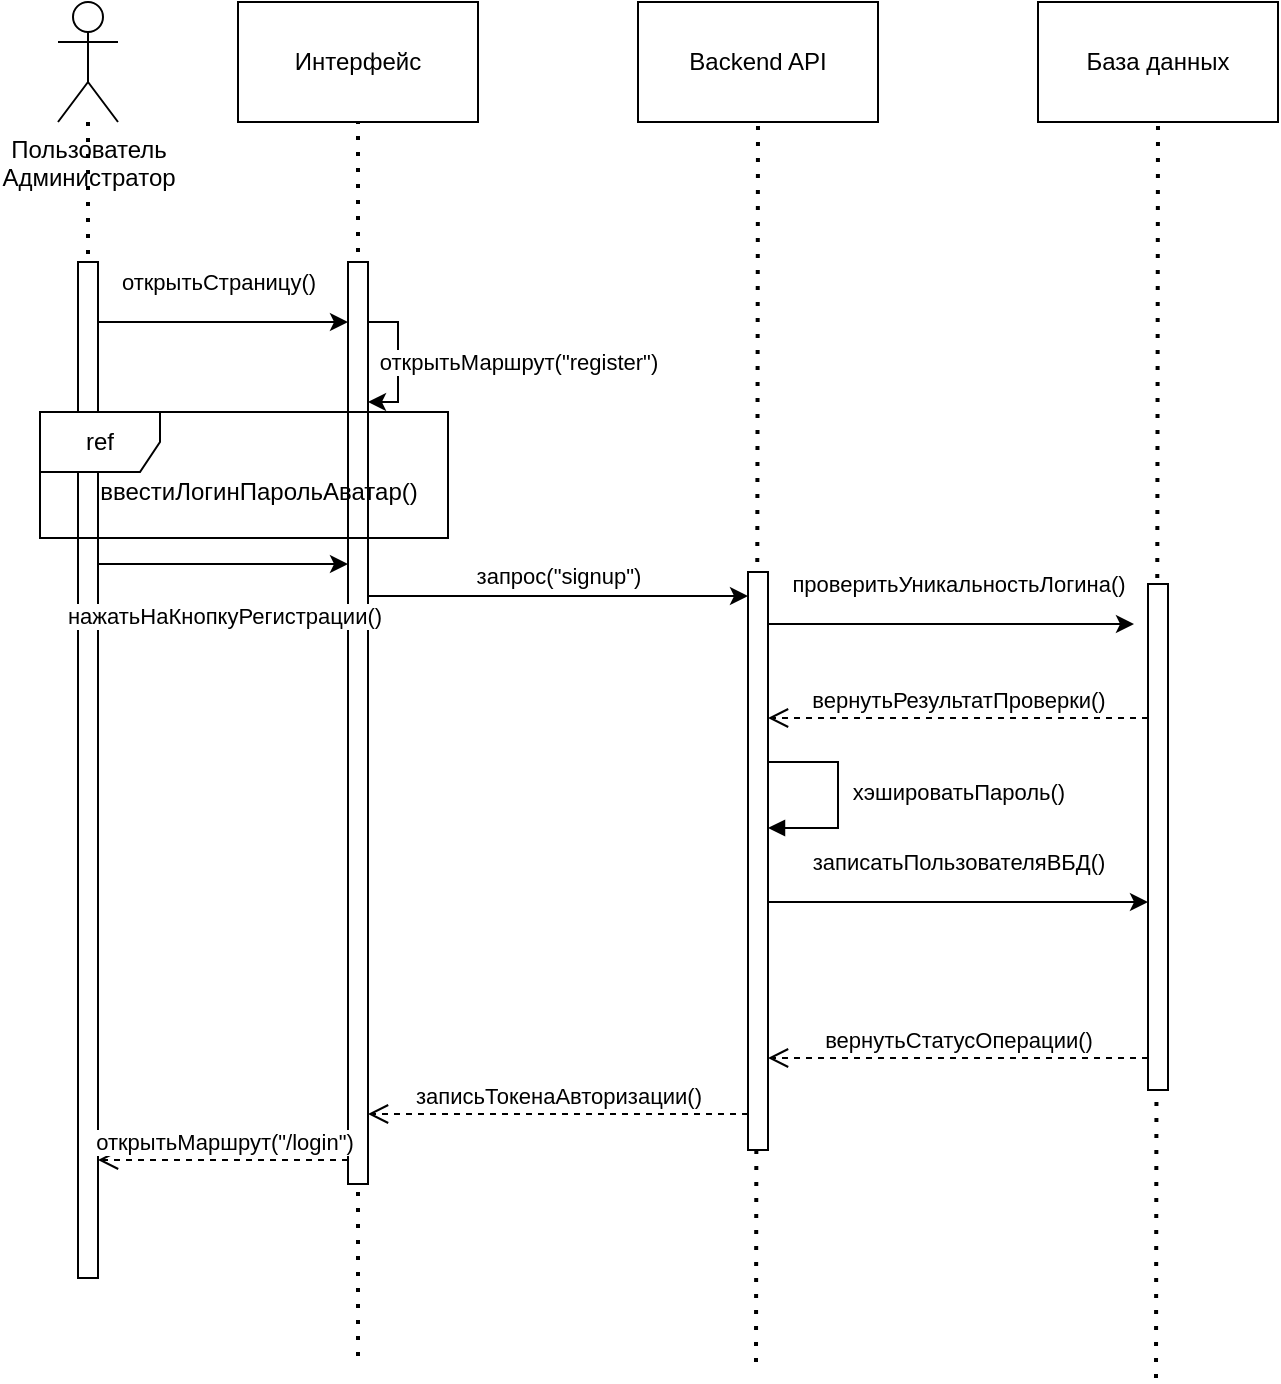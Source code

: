 <mxfile version="24.5.4" type="github">
  <diagram name="Page-1" id="R_paWh-pvcNFPVJQKlj_">
    <mxGraphModel dx="819" dy="446" grid="1" gridSize="10" guides="1" tooltips="1" connect="1" arrows="1" fold="1" page="1" pageScale="1" pageWidth="850" pageHeight="1100" math="0" shadow="0">
      <root>
        <mxCell id="0" />
        <mxCell id="1" parent="0" />
        <mxCell id="Tin-PEM5aFl88TxekTu5-1" value="" style="endArrow=none;dashed=1;html=1;dashPattern=1 3;strokeWidth=2;rounded=0;entryX=0.5;entryY=1;entryDx=0;entryDy=0;" parent="1" target="Tin-PEM5aFl88TxekTu5-5" edge="1">
          <mxGeometry width="50" height="50" relative="1" as="geometry">
            <mxPoint x="220" y="697" as="sourcePoint" />
            <mxPoint x="270" y="250" as="targetPoint" />
          </mxGeometry>
        </mxCell>
        <mxCell id="Tin-PEM5aFl88TxekTu5-2" value="" style="endArrow=none;dashed=1;html=1;dashPattern=1 3;strokeWidth=2;rounded=0;entryX=0.5;entryY=1;entryDx=0;entryDy=0;" parent="1" target="Tin-PEM5aFl88TxekTu5-8" edge="1">
          <mxGeometry width="50" height="50" relative="1" as="geometry">
            <mxPoint x="419" y="700" as="sourcePoint" />
            <mxPoint x="270" y="250" as="targetPoint" />
          </mxGeometry>
        </mxCell>
        <mxCell id="Tin-PEM5aFl88TxekTu5-3" value="" style="endArrow=none;dashed=1;html=1;dashPattern=1 3;strokeWidth=2;rounded=0;entryX=0.5;entryY=1;entryDx=0;entryDy=0;" parent="1" target="Tin-PEM5aFl88TxekTu5-10" edge="1">
          <mxGeometry width="50" height="50" relative="1" as="geometry">
            <mxPoint x="619" y="708" as="sourcePoint" />
            <mxPoint x="270" y="250" as="targetPoint" />
          </mxGeometry>
        </mxCell>
        <mxCell id="Tin-PEM5aFl88TxekTu5-4" value="&lt;div&gt;Пользователь&lt;/div&gt;&lt;div&gt;Администратор&lt;/div&gt;" style="shape=umlActor;verticalLabelPosition=bottom;verticalAlign=top;html=1;outlineConnect=0;align=center;horizontal=1;labelPosition=center;" parent="1" vertex="1">
          <mxGeometry x="70" y="20" width="30" height="60" as="geometry" />
        </mxCell>
        <mxCell id="Tin-PEM5aFl88TxekTu5-5" value="Интерфейс" style="rounded=0;whiteSpace=wrap;html=1;" parent="1" vertex="1">
          <mxGeometry x="160" y="20" width="120" height="60" as="geometry" />
        </mxCell>
        <mxCell id="Tin-PEM5aFl88TxekTu5-6" value="" style="html=1;points=[[0,0,0,0,5],[0,1,0,0,-5],[1,0,0,0,5],[1,1,0,0,-5]];perimeter=orthogonalPerimeter;outlineConnect=0;targetShapes=umlLifeline;portConstraint=eastwest;newEdgeStyle={&quot;curved&quot;:0,&quot;rounded&quot;:0};" parent="1" vertex="1">
          <mxGeometry x="80" y="150" width="10" height="508" as="geometry" />
        </mxCell>
        <mxCell id="Tin-PEM5aFl88TxekTu5-7" value="" style="html=1;points=[[0,0,0,0,5],[0,1,0,0,-5],[1,0,0,0,5],[1,1,0,0,-5]];perimeter=orthogonalPerimeter;outlineConnect=0;targetShapes=umlLifeline;portConstraint=eastwest;newEdgeStyle={&quot;curved&quot;:0,&quot;rounded&quot;:0};" parent="1" vertex="1">
          <mxGeometry x="215" y="150" width="10" height="461" as="geometry" />
        </mxCell>
        <mxCell id="Tin-PEM5aFl88TxekTu5-8" value="Backend API" style="rounded=0;whiteSpace=wrap;html=1;" parent="1" vertex="1">
          <mxGeometry x="360" y="20" width="120" height="60" as="geometry" />
        </mxCell>
        <mxCell id="Tin-PEM5aFl88TxekTu5-9" value="" style="html=1;points=[[0,0,0,0,5],[0,1,0,0,-5],[1,0,0,0,5],[1,1,0,0,-5]];perimeter=orthogonalPerimeter;outlineConnect=0;targetShapes=umlLifeline;portConstraint=eastwest;newEdgeStyle={&quot;curved&quot;:0,&quot;rounded&quot;:0};" parent="1" vertex="1">
          <mxGeometry x="415" y="305" width="10" height="289" as="geometry" />
        </mxCell>
        <mxCell id="Tin-PEM5aFl88TxekTu5-10" value="База данных" style="rounded=0;whiteSpace=wrap;html=1;" parent="1" vertex="1">
          <mxGeometry x="560" y="20" width="120" height="60" as="geometry" />
        </mxCell>
        <mxCell id="Tin-PEM5aFl88TxekTu5-11" value="" style="html=1;points=[[0,0,0,0,5],[0,1,0,0,-5],[1,0,0,0,5],[1,1,0,0,-5]];perimeter=orthogonalPerimeter;outlineConnect=0;targetShapes=umlLifeline;portConstraint=eastwest;newEdgeStyle={&quot;curved&quot;:0,&quot;rounded&quot;:0};" parent="1" vertex="1">
          <mxGeometry x="615" y="311" width="10" height="253" as="geometry" />
        </mxCell>
        <mxCell id="Tin-PEM5aFl88TxekTu5-12" value="" style="endArrow=classic;html=1;rounded=0;" parent="1" source="Tin-PEM5aFl88TxekTu5-6" target="Tin-PEM5aFl88TxekTu5-7" edge="1">
          <mxGeometry width="50" height="50" relative="1" as="geometry">
            <mxPoint x="230" y="280" as="sourcePoint" />
            <mxPoint x="210" y="230" as="targetPoint" />
            <Array as="points">
              <mxPoint x="160" y="180" />
            </Array>
          </mxGeometry>
        </mxCell>
        <mxCell id="Tin-PEM5aFl88TxekTu5-13" value="открытьСтраницу()" style="edgeLabel;html=1;align=center;verticalAlign=middle;resizable=0;points=[];" parent="Tin-PEM5aFl88TxekTu5-12" vertex="1" connectable="0">
          <mxGeometry x="-0.23" y="1" relative="1" as="geometry">
            <mxPoint x="12" y="-19" as="offset" />
          </mxGeometry>
        </mxCell>
        <mxCell id="Tin-PEM5aFl88TxekTu5-14" value="" style="endArrow=none;dashed=1;html=1;dashPattern=1 3;strokeWidth=2;rounded=0;" parent="1" source="Tin-PEM5aFl88TxekTu5-4" target="Tin-PEM5aFl88TxekTu5-6" edge="1">
          <mxGeometry width="50" height="50" relative="1" as="geometry">
            <mxPoint x="220" y="300" as="sourcePoint" />
            <mxPoint x="270" y="250" as="targetPoint" />
          </mxGeometry>
        </mxCell>
        <mxCell id="Tin-PEM5aFl88TxekTu5-15" value="" style="endArrow=classic;html=1;rounded=0;" parent="1" source="Tin-PEM5aFl88TxekTu5-7" target="Tin-PEM5aFl88TxekTu5-7" edge="1">
          <mxGeometry width="50" height="50" relative="1" as="geometry">
            <mxPoint x="220" y="300" as="sourcePoint" />
            <mxPoint x="270" y="250" as="targetPoint" />
            <Array as="points">
              <mxPoint x="240" y="180" />
              <mxPoint x="240" y="220" />
            </Array>
          </mxGeometry>
        </mxCell>
        <mxCell id="Tin-PEM5aFl88TxekTu5-16" value="открытьМаршрут(&quot;register&quot;)" style="edgeLabel;html=1;align=center;verticalAlign=middle;resizable=0;points=[];" parent="Tin-PEM5aFl88TxekTu5-15" vertex="1" connectable="0">
          <mxGeometry y="-2" relative="1" as="geometry">
            <mxPoint x="62" as="offset" />
          </mxGeometry>
        </mxCell>
        <mxCell id="Tin-PEM5aFl88TxekTu5-17" value="" style="endArrow=classic;html=1;rounded=0;" parent="1" source="Tin-PEM5aFl88TxekTu5-7" target="Tin-PEM5aFl88TxekTu5-9" edge="1">
          <mxGeometry width="50" height="50" relative="1" as="geometry">
            <mxPoint x="180" y="300" as="sourcePoint" />
            <mxPoint x="230" y="250" as="targetPoint" />
            <Array as="points">
              <mxPoint x="318" y="317" />
            </Array>
          </mxGeometry>
        </mxCell>
        <mxCell id="Tin-PEM5aFl88TxekTu5-18" value="запрос(&quot;signup&quot;)" style="edgeLabel;html=1;align=center;verticalAlign=middle;resizable=0;points=[];" parent="Tin-PEM5aFl88TxekTu5-17" vertex="1" connectable="0">
          <mxGeometry x="-0.17" y="-1" relative="1" as="geometry">
            <mxPoint x="16" y="-11" as="offset" />
          </mxGeometry>
        </mxCell>
        <mxCell id="Tin-PEM5aFl88TxekTu5-19" value="" style="html=1;align=left;spacingLeft=2;endArrow=block;rounded=0;edgeStyle=orthogonalEdgeStyle;curved=0;rounded=0;" parent="1" source="Tin-PEM5aFl88TxekTu5-9" target="Tin-PEM5aFl88TxekTu5-9" edge="1">
          <mxGeometry relative="1" as="geometry">
            <mxPoint x="430" y="310" as="sourcePoint" />
            <Array as="points">
              <mxPoint x="460" y="400" />
              <mxPoint x="460" y="433" />
            </Array>
            <mxPoint x="435" y="340.034" as="targetPoint" />
          </mxGeometry>
        </mxCell>
        <mxCell id="Tin-PEM5aFl88TxekTu5-20" value="хэшироватьПароль()" style="edgeLabel;html=1;align=center;verticalAlign=middle;resizable=0;points=[];" parent="Tin-PEM5aFl88TxekTu5-19" vertex="1" connectable="0">
          <mxGeometry x="-0.025" relative="1" as="geometry">
            <mxPoint x="60" as="offset" />
          </mxGeometry>
        </mxCell>
        <mxCell id="Tin-PEM5aFl88TxekTu5-21" value="" style="endArrow=classic;html=1;rounded=0;" parent="1" source="Tin-PEM5aFl88TxekTu5-9" edge="1">
          <mxGeometry width="50" height="50" relative="1" as="geometry">
            <mxPoint x="250" y="330" as="sourcePoint" />
            <mxPoint x="608" y="331" as="targetPoint" />
          </mxGeometry>
        </mxCell>
        <mxCell id="Tin-PEM5aFl88TxekTu5-22" value="проверитьУникальностьЛогина()" style="edgeLabel;html=1;align=center;verticalAlign=middle;resizable=0;points=[];" parent="Tin-PEM5aFl88TxekTu5-21" vertex="1" connectable="0">
          <mxGeometry x="-0.09" y="-1" relative="1" as="geometry">
            <mxPoint x="11" y="-21" as="offset" />
          </mxGeometry>
        </mxCell>
        <mxCell id="Tin-PEM5aFl88TxekTu5-23" value="вернутьРезультатПроверки()" style="html=1;verticalAlign=bottom;endArrow=open;dashed=1;endSize=8;curved=0;rounded=0;" parent="1" source="Tin-PEM5aFl88TxekTu5-11" target="Tin-PEM5aFl88TxekTu5-9" edge="1">
          <mxGeometry relative="1" as="geometry">
            <mxPoint x="320" y="300" as="sourcePoint" />
            <mxPoint x="240" y="300" as="targetPoint" />
            <Array as="points">
              <mxPoint x="514" y="378" />
            </Array>
          </mxGeometry>
        </mxCell>
        <mxCell id="Tin-PEM5aFl88TxekTu5-24" value="" style="endArrow=classic;html=1;rounded=0;" parent="1" source="Tin-PEM5aFl88TxekTu5-9" target="Tin-PEM5aFl88TxekTu5-11" edge="1">
          <mxGeometry width="50" height="50" relative="1" as="geometry">
            <mxPoint x="300" y="360" as="sourcePoint" />
            <mxPoint x="350" y="310" as="targetPoint" />
            <Array as="points">
              <mxPoint x="517" y="470" />
            </Array>
          </mxGeometry>
        </mxCell>
        <mxCell id="Tin-PEM5aFl88TxekTu5-25" value="записатьПользователяВБД()" style="edgeLabel;html=1;align=center;verticalAlign=middle;resizable=0;points=[];" parent="Tin-PEM5aFl88TxekTu5-24" vertex="1" connectable="0">
          <mxGeometry x="-0.1" relative="1" as="geometry">
            <mxPoint x="9" y="-20" as="offset" />
          </mxGeometry>
        </mxCell>
        <mxCell id="Tin-PEM5aFl88TxekTu5-26" value="вернутьСтатусОперации()" style="html=1;verticalAlign=bottom;endArrow=open;dashed=1;endSize=8;curved=0;rounded=0;" parent="1" source="Tin-PEM5aFl88TxekTu5-11" target="Tin-PEM5aFl88TxekTu5-9" edge="1">
          <mxGeometry relative="1" as="geometry">
            <mxPoint x="420" y="400" as="sourcePoint" />
            <mxPoint x="340" y="400" as="targetPoint" />
            <Array as="points">
              <mxPoint x="504" y="548" />
            </Array>
          </mxGeometry>
        </mxCell>
        <mxCell id="Tin-PEM5aFl88TxekTu5-27" value="записьТокенаАвторизации()" style="html=1;verticalAlign=bottom;endArrow=open;dashed=1;endSize=8;curved=0;rounded=0;" parent="1" source="Tin-PEM5aFl88TxekTu5-9" target="Tin-PEM5aFl88TxekTu5-7" edge="1">
          <mxGeometry relative="1" as="geometry">
            <mxPoint x="420" y="400" as="sourcePoint" />
            <mxPoint x="340" y="400" as="targetPoint" />
            <Array as="points">
              <mxPoint x="307" y="576" />
            </Array>
          </mxGeometry>
        </mxCell>
        <mxCell id="Tin-PEM5aFl88TxekTu5-28" value="открытьМаршрут(&quot;/login&quot;)" style="html=1;verticalAlign=bottom;endArrow=open;dashed=1;endSize=8;curved=0;rounded=0;" parent="1" source="Tin-PEM5aFl88TxekTu5-7" target="Tin-PEM5aFl88TxekTu5-6" edge="1">
          <mxGeometry relative="1" as="geometry">
            <mxPoint x="430" y="400" as="sourcePoint" />
            <mxPoint x="350" y="400" as="targetPoint" />
            <Array as="points">
              <mxPoint x="156" y="599" />
            </Array>
          </mxGeometry>
        </mxCell>
        <mxCell id="Tin-PEM5aFl88TxekTu5-29" value="ref" style="shape=umlFrame;whiteSpace=wrap;html=1;pointerEvents=0;labelBackgroundColor=default;" parent="1" vertex="1">
          <mxGeometry x="61" y="225" width="204" height="63" as="geometry" />
        </mxCell>
        <mxCell id="Tin-PEM5aFl88TxekTu5-30" value="ввестиЛогинПарольАватар()" style="text;html=1;align=center;verticalAlign=middle;resizable=0;points=[];autosize=1;strokeColor=none;fillColor=none;" parent="1" vertex="1">
          <mxGeometry x="80" y="250" width="180" height="30" as="geometry" />
        </mxCell>
        <mxCell id="Tin-PEM5aFl88TxekTu5-31" value="" style="endArrow=classic;html=1;rounded=0;" parent="1" source="Tin-PEM5aFl88TxekTu5-6" target="Tin-PEM5aFl88TxekTu5-7" edge="1">
          <mxGeometry width="50" height="50" relative="1" as="geometry">
            <mxPoint x="246" y="432" as="sourcePoint" />
            <mxPoint x="296" y="382" as="targetPoint" />
            <Array as="points">
              <mxPoint x="148" y="301" />
            </Array>
          </mxGeometry>
        </mxCell>
        <mxCell id="Tin-PEM5aFl88TxekTu5-32" value="нажатьНаКнопкуРегистрации()" style="edgeLabel;html=1;align=center;verticalAlign=middle;resizable=0;points=[];" parent="Tin-PEM5aFl88TxekTu5-31" vertex="1" connectable="0">
          <mxGeometry x="0.115" y="1" relative="1" as="geometry">
            <mxPoint x="-7" y="27" as="offset" />
          </mxGeometry>
        </mxCell>
      </root>
    </mxGraphModel>
  </diagram>
</mxfile>
